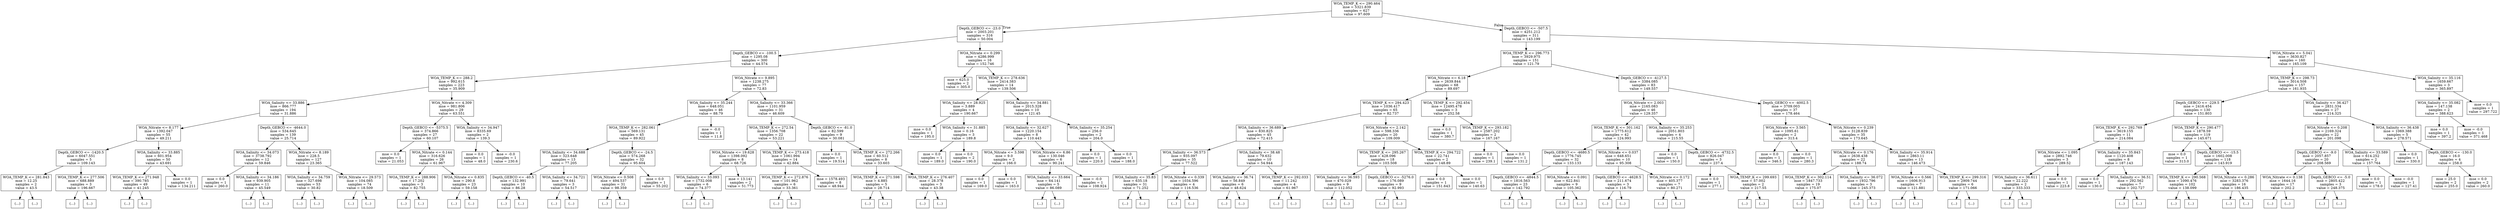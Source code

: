 digraph Tree {
node [shape=box] ;
0 [label="WOA_TEMP_K <= 290.464\nmse = 5321.839\nsamples = 627\nvalue = 97.609"] ;
1 [label="Depth_GEBCO <= -23.0\nmse = 2003.201\nsamples = 316\nvalue = 50.004"] ;
0 -> 1 [labeldistance=2.5, labelangle=45, headlabel="True"] ;
2 [label="Depth_GEBCO <= -100.5\nmse = 1295.08\nsamples = 300\nvalue = 44.574"] ;
1 -> 2 ;
3 [label="WOA_TEMP_K <= 288.2\nmse = 992.615\nsamples = 223\nvalue = 35.909"] ;
2 -> 3 ;
4 [label="WOA_Salinity <= 33.886\nmse = 866.777\nsamples = 194\nvalue = 31.886"] ;
3 -> 4 ;
5 [label="WOA_Nitrate <= 8.177\nmse = 1392.047\nsamples = 55\nvalue = 49.211"] ;
4 -> 5 ;
6 [label="Depth_GEBCO <= -1420.5\nmse = 6047.551\nsamples = 5\nvalue = 109.143"] ;
5 -> 6 ;
7 [label="WOA_TEMP_K <= 281.843\nmse = 12.25\nsamples = 2\nvalue = 43.5"] ;
6 -> 7 ;
8 [label="(...)"] ;
7 -> 8 ;
9 [label="(...)"] ;
7 -> 9 ;
10 [label="WOA_TEMP_K <= 277.506\nmse = 688.889\nsamples = 3\nvalue = 196.667"] ;
6 -> 10 ;
11 [label="(...)"] ;
10 -> 11 ;
14 [label="(...)"] ;
10 -> 14 ;
15 [label="WOA_Salinity <= 33.885\nmse = 601.954\nsamples = 50\nvalue = 43.691"] ;
5 -> 15 ;
16 [label="WOA_TEMP_K <= 271.948\nmse = 390.785\nsamples = 49\nvalue = 41.245"] ;
15 -> 16 ;
17 [label="(...)"] ;
16 -> 17 ;
20 [label="(...)"] ;
16 -> 20 ;
105 [label="mse = 0.0\nsamples = 1\nvalue = 134.211"] ;
15 -> 105 ;
106 [label="Depth_GEBCO <= -4644.0\nmse = 534.645\nsamples = 139\nvalue = 25.714"] ;
4 -> 106 ;
107 [label="WOA_Salinity <= 34.073\nmse = 3738.792\nsamples = 12\nvalue = 59.846"] ;
106 -> 107 ;
108 [label="mse = 0.0\nsamples = 1\nvalue = 260.0"] ;
107 -> 108 ;
109 [label="WOA_Salinity <= 34.186\nmse = 939.905\nsamples = 11\nvalue = 45.549"] ;
107 -> 109 ;
110 [label="(...)"] ;
109 -> 110 ;
113 [label="(...)"] ;
109 -> 113 ;
130 [label="WOA_Nitrate <= 8.189\nmse = 228.5\nsamples = 127\nvalue = 23.365"] ;
106 -> 130 ;
131 [label="WOA_Salinity <= 34.759\nmse = 327.698\nsamples = 53\nvalue = 30.82"] ;
130 -> 131 ;
132 [label="(...)"] ;
131 -> 132 ;
145 [label="(...)"] ;
131 -> 145 ;
194 [label="WOA_Nitrate <= 29.573\nmse = 104.085\nsamples = 74\nvalue = 18.509"] ;
130 -> 194 ;
195 [label="(...)"] ;
194 -> 195 ;
294 [label="(...)"] ;
194 -> 294 ;
297 [label="WOA_Nitrate <= 4.309\nmse = 981.806\nsamples = 29\nvalue = 63.551"] ;
3 -> 297 ;
298 [label="Depth_GEBCO <= -5375.5\nmse = 374.866\nsamples = 27\nvalue = 60.107"] ;
297 -> 298 ;
299 [label="mse = 0.0\nsamples = 1\nvalue = 21.053"] ;
298 -> 299 ;
300 [label="WOA_Nitrate <= 0.144\nmse = 316.626\nsamples = 26\nvalue = 61.967"] ;
298 -> 300 ;
301 [label="WOA_TEMP_K <= 288.906\nmse = 17.202\nsamples = 3\nvalue = 82.755"] ;
300 -> 301 ;
302 [label="(...)"] ;
301 -> 302 ;
303 [label="(...)"] ;
301 -> 303 ;
306 [label="WOA_Nitrate <= 0.835\nmse = 290.8\nsamples = 23\nvalue = 59.158"] ;
300 -> 306 ;
307 [label="(...)"] ;
306 -> 307 ;
322 [label="(...)"] ;
306 -> 322 ;
345 [label="WOA_Salinity <= 34.947\nmse = 8335.69\nsamples = 2\nvalue = 139.3"] ;
297 -> 345 ;
346 [label="mse = 0.0\nsamples = 1\nvalue = 48.0"] ;
345 -> 346 ;
347 [label="mse = -0.0\nsamples = 1\nvalue = 230.6"] ;
345 -> 347 ;
348 [label="WOA_Nitrate <= 9.895\nmse = 1238.275\nsamples = 77\nvalue = 72.83"] ;
2 -> 348 ;
349 [label="WOA_Salinity <= 35.244\nmse = 648.051\nsamples = 46\nvalue = 88.79"] ;
348 -> 349 ;
350 [label="WOA_TEMP_K <= 282.061\nmse = 569.131\nsamples = 45\nvalue = 89.922"] ;
349 -> 350 ;
351 [label="WOA_Salinity <= 34.688\nmse = 323.648\nsamples = 13\nvalue = 77.205"] ;
350 -> 351 ;
352 [label="Depth_GEBCO <= -40.5\nmse = 132.991\nsamples = 10\nvalue = 86.28"] ;
351 -> 352 ;
353 [label="(...)"] ;
352 -> 353 ;
368 [label="(...)"] ;
352 -> 368 ;
371 [label="WOA_Salinity <= 34.721\nmse = 79.641\nsamples = 3\nvalue = 54.517"] ;
351 -> 371 ;
372 [label="(...)"] ;
371 -> 372 ;
373 [label="(...)"] ;
371 -> 373 ;
376 [label="Depth_GEBCO <= -24.5\nmse = 574.268\nsamples = 32\nvalue = 95.604"] ;
350 -> 376 ;
377 [label="WOA_Nitrate <= 0.508\nmse = 494.537\nsamples = 31\nvalue = 98.359"] ;
376 -> 377 ;
378 [label="(...)"] ;
377 -> 378 ;
391 [label="(...)"] ;
377 -> 391 ;
426 [label="mse = 0.0\nsamples = 1\nvalue = 55.202"] ;
376 -> 426 ;
427 [label="mse = -0.0\nsamples = 1\nvalue = 11.8"] ;
349 -> 427 ;
428 [label="WOA_Salinity <= 33.366\nmse = 1101.959\nsamples = 31\nvalue = 46.609"] ;
348 -> 428 ;
429 [label="WOA_TEMP_K <= 272.54\nmse = 1356.708\nsamples = 22\nvalue = 53.221"] ;
428 -> 429 ;
430 [label="WOA_Nitrate <= 19.628\nmse = 1398.092\nsamples = 8\nvalue = 68.726"] ;
429 -> 430 ;
431 [label="WOA_Salinity <= 33.093\nmse = 1732.008\nsamples = 6\nvalue = 74.377"] ;
430 -> 431 ;
432 [label="(...)"] ;
431 -> 432 ;
433 [label="(...)"] ;
431 -> 433 ;
434 [label="mse = 13.141\nsamples = 2\nvalue = 51.773"] ;
430 -> 434 ;
435 [label="WOA_TEMP_K <= 273.418\nmse = 1061.994\nsamples = 14\nvalue = 42.884"] ;
429 -> 435 ;
436 [label="WOA_TEMP_K <= 272.876\nmse = 101.962\nsamples = 6\nvalue = 33.361"] ;
435 -> 436 ;
437 [label="(...)"] ;
436 -> 437 ;
438 [label="(...)"] ;
436 -> 438 ;
439 [label="mse = 1578.493\nsamples = 8\nvalue = 48.944"] ;
435 -> 439 ;
440 [label="Depth_GEBCO <= -81.0\nmse = 82.599\nsamples = 9\nvalue = 30.081"] ;
428 -> 440 ;
441 [label="mse = 0.0\nsamples = 1\nvalue = 19.514"] ;
440 -> 441 ;
442 [label="WOA_TEMP_K <= 272.266\nmse = 60.512\nsamples = 8\nvalue = 33.603"] ;
440 -> 442 ;
443 [label="WOA_TEMP_K <= 271.598\nmse = 4.885\nsamples = 5\nvalue = 28.714"] ;
442 -> 443 ;
444 [label="(...)"] ;
443 -> 444 ;
445 [label="(...)"] ;
443 -> 445 ;
450 [label="WOA_TEMP_K <= 276.407\nmse = 28.378\nsamples = 3\nvalue = 43.38"] ;
442 -> 450 ;
451 [label="(...)"] ;
450 -> 451 ;
452 [label="(...)"] ;
450 -> 452 ;
453 [label="WOA_Nitrate <= 0.299\nmse = 4286.999\nsamples = 16\nvalue = 152.746"] ;
1 -> 453 ;
454 [label="mse = 625.0\nsamples = 2\nvalue = 305.0"] ;
453 -> 454 ;
455 [label="WOA_TEMP_K <= 278.636\nmse = 2414.383\nsamples = 14\nvalue = 139.506"] ;
453 -> 455 ;
456 [label="WOA_Salinity <= 28.925\nmse = 3.889\nsamples = 4\nvalue = 190.667"] ;
455 -> 456 ;
457 [label="mse = 0.0\nsamples = 1\nvalue = 195.0"] ;
456 -> 457 ;
458 [label="WOA_Salinity <= 31.885\nmse = 0.16\nsamples = 3\nvalue = 189.8"] ;
456 -> 458 ;
459 [label="mse = 0.0\nsamples = 1\nvalue = 189.0"] ;
458 -> 459 ;
460 [label="mse = 0.0\nsamples = 2\nvalue = 190.0"] ;
458 -> 460 ;
461 [label="WOA_Salinity <= 34.881\nmse = 2015.328\nsamples = 10\nvalue = 121.45"] ;
455 -> 461 ;
462 [label="WOA_Salinity <= 32.627\nmse = 1220.154\nsamples = 8\nvalue = 110.443"] ;
461 -> 462 ;
463 [label="WOA_Nitrate <= 3.598\nmse = 9.0\nsamples = 2\nvalue = 166.0"] ;
462 -> 463 ;
464 [label="mse = 0.0\nsamples = 1\nvalue = 169.0"] ;
463 -> 464 ;
465 [label="mse = 0.0\nsamples = 1\nvalue = 163.0"] ;
463 -> 465 ;
466 [label="WOA_Nitrate <= 6.86\nmse = 130.046\nsamples = 6\nvalue = 90.241"] ;
462 -> 466 ;
467 [label="WOA_Salinity <= 33.664\nmse = 64.141\nsamples = 5\nvalue = 86.089"] ;
466 -> 467 ;
468 [label="(...)"] ;
467 -> 468 ;
469 [label="(...)"] ;
467 -> 469 ;
476 [label="mse = -0.0\nsamples = 1\nvalue = 108.924"] ;
466 -> 476 ;
477 [label="WOA_Salinity <= 35.254\nmse = 256.0\nsamples = 2\nvalue = 204.0"] ;
461 -> 477 ;
478 [label="mse = 0.0\nsamples = 1\nvalue = 220.0"] ;
477 -> 478 ;
479 [label="mse = 0.0\nsamples = 1\nvalue = 188.0"] ;
477 -> 479 ;
480 [label="Depth_GEBCO <= -507.5\nmse = 4251.212\nsamples = 311\nvalue = 143.199"] ;
0 -> 480 [labeldistance=2.5, labelangle=-45, headlabel="False"] ;
481 [label="WOA_TEMP_K <= 296.773\nmse = 3929.975\nsamples = 151\nvalue = 121.79"] ;
480 -> 481 ;
482 [label="WOA_Nitrate <= 6.18\nmse = 2639.844\nsamples = 68\nvalue = 89.697"] ;
481 -> 482 ;
483 [label="WOA_TEMP_K <= 294.423\nmse = 1036.417\nsamples = 65\nvalue = 82.737"] ;
482 -> 483 ;
484 [label="WOA_Salinity <= 36.689\nmse = 830.825\nsamples = 45\nvalue = 72.415"] ;
483 -> 484 ;
485 [label="WOA_Salinity <= 36.573\nmse = 935.097\nsamples = 35\nvalue = 77.522"] ;
484 -> 485 ;
486 [label="WOA_Salinity <= 35.83\nmse = 635.18\nsamples = 31\nvalue = 71.252"] ;
485 -> 486 ;
487 [label="(...)"] ;
486 -> 487 ;
526 [label="(...)"] ;
486 -> 526 ;
547 [label="WOA_Nitrate <= 0.339\nmse = 1034.596\nsamples = 4\nvalue = 116.536"] ;
485 -> 547 ;
548 [label="(...)"] ;
547 -> 548 ;
549 [label="(...)"] ;
547 -> 549 ;
552 [label="WOA_Salinity <= 38.48\nmse = 79.632\nsamples = 10\nvalue = 54.944"] ;
484 -> 552 ;
553 [label="WOA_Salinity <= 36.74\nmse = 56.849\nsamples = 6\nvalue = 48.624"] ;
552 -> 553 ;
554 [label="(...)"] ;
553 -> 554 ;
559 [label="(...)"] ;
553 -> 559 ;
564 [label="WOA_TEMP_K <= 292.033\nmse = 11.242\nsamples = 4\nvalue = 61.967"] ;
552 -> 564 ;
565 [label="(...)"] ;
564 -> 565 ;
566 [label="(...)"] ;
564 -> 566 ;
567 [label="WOA_Nitrate <= 2.142\nmse = 598.336\nsamples = 20\nvalue = 109.009"] ;
483 -> 567 ;
568 [label="WOA_TEMP_K <= 295.267\nmse = 428.096\nsamples = 18\nvalue = 103.508"] ;
567 -> 568 ;
569 [label="WOA_Salinity <= 36.593\nmse = 470.029\nsamples = 9\nvalue = 112.052"] ;
568 -> 569 ;
570 [label="(...)"] ;
569 -> 570 ;
581 [label="(...)"] ;
569 -> 581 ;
586 [label="Depth_GEBCO <= -5276.0\nmse = 176.089\nsamples = 9\nvalue = 92.993"] ;
568 -> 586 ;
587 [label="(...)"] ;
586 -> 587 ;
592 [label="(...)"] ;
586 -> 592 ;
603 [label="WOA_TEMP_K <= 294.722\nmse = 22.741\nsamples = 2\nvalue = 148.89"] ;
567 -> 603 ;
604 [label="mse = 0.0\nsamples = 1\nvalue = 151.643"] ;
603 -> 604 ;
605 [label="mse = 0.0\nsamples = 1\nvalue = 140.63"] ;
603 -> 605 ;
606 [label="WOA_TEMP_K <= 292.454\nmse = 12495.478\nsamples = 3\nvalue = 252.58"] ;
482 -> 606 ;
607 [label="mse = 0.0\nsamples = 1\nvalue = 380.7"] ;
606 -> 607 ;
608 [label="WOA_TEMP_K <= 293.182\nmse = 2587.202\nsamples = 2\nvalue = 167.167"] ;
606 -> 608 ;
609 [label="mse = 0.0\nsamples = 1\nvalue = 239.1"] ;
608 -> 609 ;
610 [label="mse = 0.0\nsamples = 1\nvalue = 131.2"] ;
608 -> 610 ;
611 [label="Depth_GEBCO <= -4127.5\nmse = 3384.085\nsamples = 83\nvalue = 149.557"] ;
481 -> 611 ;
612 [label="WOA_Nitrate <= 2.003\nmse = 2165.083\nsamples = 46\nvalue = 129.357"] ;
611 -> 612 ;
613 [label="WOA_TEMP_K <= 301.162\nmse = 1775.612\nsamples = 42\nvalue = 124.993"] ;
612 -> 613 ;
614 [label="Depth_GEBCO <= -4680.5\nmse = 1776.745\nsamples = 32\nvalue = 133.133"] ;
613 -> 614 ;
615 [label="Depth_GEBCO <= -4844.5\nmse = 1816.563\nsamples = 23\nvalue = 142.792"] ;
614 -> 615 ;
616 [label="(...)"] ;
615 -> 616 ;
653 [label="(...)"] ;
615 -> 653 ;
660 [label="WOA_Nitrate <= 0.091\nmse = 622.841\nsamples = 9\nvalue = 105.362"] ;
614 -> 660 ;
661 [label="(...)"] ;
660 -> 661 ;
668 [label="(...)"] ;
660 -> 668 ;
677 [label="WOA_Nitrate <= 0.037\nmse = 648.651\nsamples = 10\nvalue = 95.308"] ;
613 -> 677 ;
678 [label="Depth_GEBCO <= -4628.5\nmse = 211.674\nsamples = 3\nvalue = 116.79"] ;
677 -> 678 ;
679 [label="(...)"] ;
678 -> 679 ;
680 [label="(...)"] ;
678 -> 680 ;
683 [label="WOA_Nitrate <= 0.172\nmse = 405.377\nsamples = 7\nvalue = 80.271"] ;
677 -> 683 ;
684 [label="(...)"] ;
683 -> 684 ;
687 [label="(...)"] ;
683 -> 687 ;
694 [label="WOA_Salinity <= 35.253\nmse = 2051.803\nsamples = 4\nvalue = 215.55"] ;
612 -> 694 ;
695 [label="mse = 0.0\nsamples = 1\nvalue = 150.0"] ;
694 -> 695 ;
696 [label="Depth_GEBCO <= -4732.5\nmse = 826.047\nsamples = 3\nvalue = 237.4"] ;
694 -> 696 ;
697 [label="mse = 0.0\nsamples = 1\nvalue = 277.1"] ;
696 -> 697 ;
698 [label="WOA_TEMP_K <= 299.693\nmse = 57.002\nsamples = 2\nvalue = 217.55"] ;
696 -> 698 ;
699 [label="(...)"] ;
698 -> 699 ;
700 [label="(...)"] ;
698 -> 700 ;
701 [label="Depth_GEBCO <= -4002.5\nmse = 3709.003\nsamples = 37\nvalue = 178.464"] ;
611 -> 701 ;
702 [label="WOA_Nitrate <= 3.565\nmse = 1095.61\nsamples = 2\nvalue = 313.4"] ;
701 -> 702 ;
703 [label="mse = 0.0\nsamples = 1\nvalue = 346.5"] ;
702 -> 703 ;
704 [label="mse = 0.0\nsamples = 1\nvalue = 280.3"] ;
702 -> 704 ;
705 [label="WOA_Nitrate <= 0.239\nmse = 3128.839\nsamples = 35\nvalue = 173.645"] ;
701 -> 705 ;
706 [label="WOA_Nitrate <= 0.176\nmse = 2638.438\nsamples = 22\nvalue = 188.74"] ;
705 -> 706 ;
707 [label="WOA_TEMP_K <= 302.114\nmse = 1847.733\nsamples = 19\nvalue = 175.07"] ;
706 -> 707 ;
708 [label="(...)"] ;
707 -> 708 ;
739 [label="(...)"] ;
707 -> 739 ;
740 [label="WOA_Salinity <= 36.072\nmse = 1932.796\nsamples = 3\nvalue = 245.373"] ;
706 -> 740 ;
741 [label="(...)"] ;
740 -> 741 ;
744 [label="(...)"] ;
740 -> 744 ;
745 [label="WOA_Salinity <= 35.914\nmse = 2863.11\nsamples = 13\nvalue = 146.473"] ;
705 -> 745 ;
746 [label="WOA_Nitrate <= 0.566\nmse = 1606.913\nsamples = 7\nvalue = 121.881"] ;
745 -> 746 ;
747 [label="(...)"] ;
746 -> 747 ;
754 [label="(...)"] ;
746 -> 754 ;
759 [label="WOA_TEMP_K <= 299.316\nmse = 2909.744\nsamples = 6\nvalue = 171.066"] ;
745 -> 759 ;
760 [label="(...)"] ;
759 -> 760 ;
769 [label="(...)"] ;
759 -> 769 ;
770 [label="WOA_Nitrate <= 5.041\nmse = 3630.827\nsamples = 160\nvalue = 165.109"] ;
480 -> 770 ;
771 [label="WOA_TEMP_K <= 298.73\nmse = 3014.508\nsamples = 157\nvalue = 161.935"] ;
770 -> 771 ;
772 [label="Depth_GEBCO <= -229.5\nmse = 2416.454\nsamples = 130\nvalue = 151.803"] ;
771 -> 772 ;
773 [label="WOA_TEMP_K <= 292.769\nmse = 3619.155\nsamples = 11\nvalue = 214.084"] ;
772 -> 773 ;
774 [label="WOA_Nitrate <= 1.095\nmse = 2892.746\nsamples = 3\nvalue = 289.52"] ;
773 -> 774 ;
775 [label="WOA_Salinity <= 36.611\nmse = 22.222\nsamples = 2\nvalue = 333.333"] ;
774 -> 775 ;
776 [label="(...)"] ;
775 -> 776 ;
777 [label="(...)"] ;
775 -> 777 ;
778 [label="mse = 0.0\nsamples = 1\nvalue = 223.8"] ;
774 -> 778 ;
779 [label="WOA_Salinity <= 35.843\nmse = 1120.408\nsamples = 8\nvalue = 187.143"] ;
773 -> 779 ;
780 [label="mse = 0.0\nsamples = 1\nvalue = 130.0"] ;
779 -> 780 ;
781 [label="WOA_Salinity <= 36.51\nmse = 292.562\nsamples = 7\nvalue = 202.727"] ;
779 -> 781 ;
782 [label="(...)"] ;
781 -> 782 ;
783 [label="(...)"] ;
781 -> 783 ;
788 [label="WOA_TEMP_K <= 290.477\nmse = 1878.59\nsamples = 119\nvalue = 145.671"] ;
772 -> 788 ;
789 [label="mse = 0.0\nsamples = 1\nvalue = 313.0"] ;
788 -> 789 ;
790 [label="Depth_GEBCO <= -15.5\nmse = 1602.008\nsamples = 118\nvalue = 143.919"] ;
788 -> 790 ;
791 [label="WOA_TEMP_K <= 290.568\nmse = 1090.476\nsamples = 102\nvalue = 138.099"] ;
790 -> 791 ;
792 [label="(...)"] ;
791 -> 792 ;
797 [label="(...)"] ;
791 -> 797 ;
930 [label="WOA_Nitrate <= 0.286\nmse = 3283.376\nsamples = 16\nvalue = 186.435"] ;
790 -> 930 ;
931 [label="(...)"] ;
930 -> 931 ;
944 [label="(...)"] ;
930 -> 944 ;
951 [label="WOA_Salinity <= 36.427\nmse = 2831.334\nsamples = 27\nvalue = 214.325"] ;
771 -> 951 ;
952 [label="WOA_Nitrate <= 0.208\nmse = 2169.324\nsamples = 22\nvalue = 201.098"] ;
951 -> 952 ;
953 [label="Depth_GEBCO <= -9.0\nmse = 2057.857\nsamples = 20\nvalue = 208.569"] ;
952 -> 953 ;
954 [label="WOA_Nitrate <= 0.138\nmse = 1644.16\nsamples = 17\nvalue = 202.2"] ;
953 -> 954 ;
955 [label="(...)"] ;
954 -> 955 ;
968 [label="(...)"] ;
954 -> 968 ;
977 [label="Depth_GEBCO <= -5.0\nmse = 2805.422\nsamples = 3\nvalue = 248.375"] ;
953 -> 977 ;
978 [label="(...)"] ;
977 -> 978 ;
979 [label="(...)"] ;
977 -> 979 ;
982 [label="WOA_Salinity <= 33.589\nmse = 614.252\nsamples = 2\nvalue = 157.764"] ;
952 -> 982 ;
983 [label="mse = 0.0\nsamples = 1\nvalue = 178.0"] ;
982 -> 983 ;
984 [label="mse = -0.0\nsamples = 1\nvalue = 127.41"] ;
982 -> 984 ;
985 [label="WOA_Salinity <= 36.438\nmse = 1069.388\nsamples = 5\nvalue = 278.571"] ;
951 -> 985 ;
986 [label="mse = 0.0\nsamples = 1\nvalue = 330.0"] ;
985 -> 986 ;
987 [label="Depth_GEBCO <= -130.0\nmse = 16.0\nsamples = 4\nvalue = 258.0"] ;
985 -> 987 ;
988 [label="mse = 25.0\nsamples = 2\nvalue = 255.0"] ;
987 -> 988 ;
989 [label="mse = 0.0\nsamples = 2\nvalue = 260.0"] ;
987 -> 989 ;
990 [label="WOA_Salinity <= 35.116\nmse = 1659.667\nsamples = 3\nvalue = 365.897"] ;
770 -> 990 ;
991 [label="WOA_Salinity <= 35.082\nmse = 147.138\nsamples = 2\nvalue = 388.623"] ;
990 -> 991 ;
992 [label="mse = 0.0\nsamples = 1\nvalue = 397.2"] ;
991 -> 992 ;
993 [label="mse = -0.0\nsamples = 1\nvalue = 371.468"] ;
991 -> 993 ;
994 [label="mse = 0.0\nsamples = 1\nvalue = 297.722"] ;
990 -> 994 ;
}